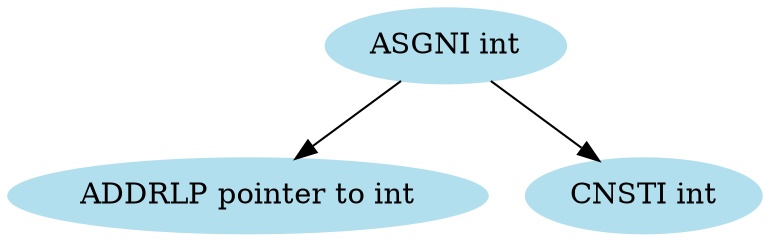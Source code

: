 ////////////////////////////////////////////////////////////////////////////////
// Generate the dot file for drawing semantic structure of statements

// File name: test.c
// Line number: 7
////////////////////////////////////////////////////////////////////////////////

digraph sematic_dag  {
    size="6,6";
    node [color=lightblue2, style=filled];
    v1 [label="ASGNI int"];
    v2 [label="ADDRLP pointer to int"];
    v3 [label="CNSTI int"];
    v1 -> v2
    v1 -> v3

}
////////////////////////////////////////////////////////////////////////////////
// Generate the dot file for drawing semantic structure of statements

// File name: test.c
// Line number: 8
////////////////////////////////////////////////////////////////////////////////

digraph sematic_dag  {
    size="6,6";
    node [color=lightblue2, style=filled];
    v1 [label="ASGNI int"];
    v2 [label="ADDRLP pointer to int"];
    v3 [label="CNSTI int"];
    v1 -> v2
    v1 -> v3

}
////////////////////////////////////////////////////////////////////////////////
// Generate the dot file for drawing semantic structure of statements

// File name: test.c
// Line number: 9
////////////////////////////////////////////////////////////////////////////////

digraph sematic_dag  {
    size="6,6";
    node [color=lightblue2, style=filled];
    v1 [label="CALLI int"];
    v2 [label="RIGHT pointer to int function(int,int)"];
    v1 -> v2

    v3 [label="ARGI int"];
    v4 [label="ADDRGP pointer to int function(int,int)"];
    v2 -> v3
    v2 -> v4

    v5 [label="INDIRI int"];
    v6 [label="ARGI int"];
    v3 -> v5
    v3 -> v6

    v7 [label="ADDRLP pointer to int"];
    v5 -> v7

    v8 [label="INDIRI int"];
    v6 -> v8

    v9 [label="ADDRLP pointer to int"];
    v8 -> v9

}
